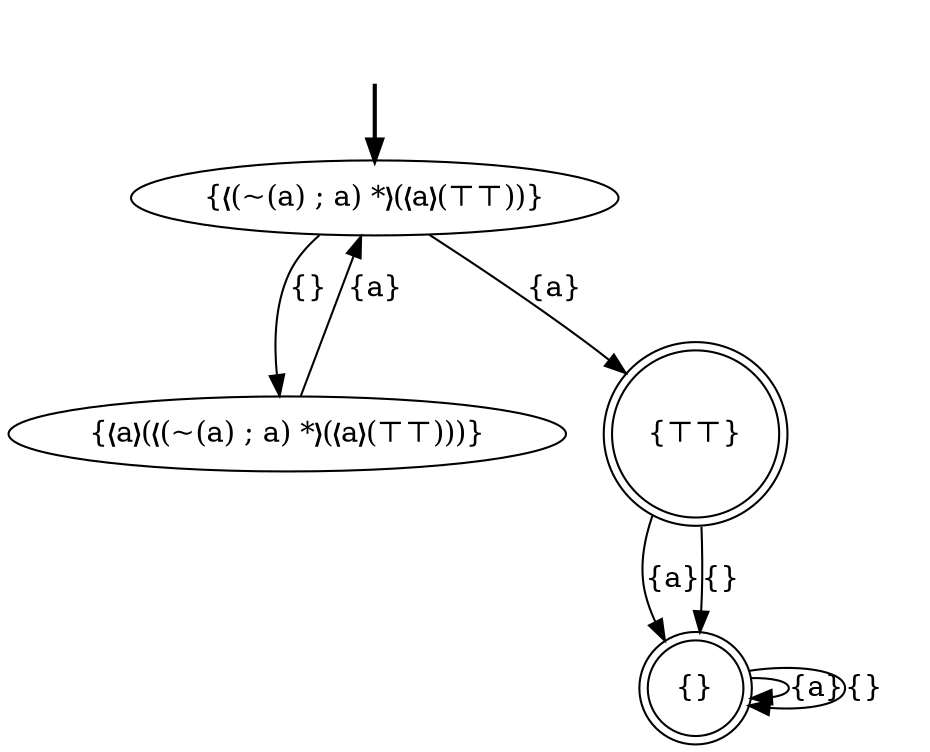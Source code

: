 digraph {
	fake0 [style=invisible]
	"{⊤⊤}" [shape=doublecircle]
	"{❬a❭(❬(~(a) ; a) *❭(❬a❭(⊤⊤)))}"
	"{❬(~(a) ; a) *❭(❬a❭(⊤⊤))}" [root=true]
	"{}" [shape=doublecircle]
	fake0 -> "{❬(~(a) ; a) *❭(❬a❭(⊤⊤))}" [style=bold]
	"{⊤⊤}" -> "{}" [label="{a}"]
	"{}" -> "{}" [label="{a}"]
	"{❬(~(a) ; a) *❭(❬a❭(⊤⊤))}" -> "{❬a❭(❬(~(a) ; a) *❭(❬a❭(⊤⊤)))}" [label="{}"]
	"{❬(~(a) ; a) *❭(❬a❭(⊤⊤))}" -> "{⊤⊤}" [label="{a}"]
	"{❬a❭(❬(~(a) ; a) *❭(❬a❭(⊤⊤)))}" -> "{❬(~(a) ; a) *❭(❬a❭(⊤⊤))}" [label="{a}"]
	"{}" -> "{}" [label="{}"]
	"{⊤⊤}" -> "{}" [label="{}"]
}
